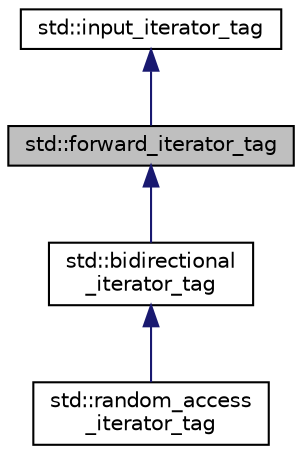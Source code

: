 digraph "std::forward_iterator_tag"
{
  edge [fontname="Helvetica",fontsize="10",labelfontname="Helvetica",labelfontsize="10"];
  node [fontname="Helvetica",fontsize="10",shape=record];
  Node1 [label="std::forward_iterator_tag",height=0.2,width=0.4,color="black", fillcolor="grey75", style="filled", fontcolor="black"];
  Node2 -> Node1 [dir="back",color="midnightblue",fontsize="10",style="solid",fontname="Helvetica"];
  Node2 [label="std::input_iterator_tag",height=0.2,width=0.4,color="black", fillcolor="white", style="filled",URL="$structstd_1_1input__iterator__tag.html",tooltip="Marking input iterators. "];
  Node1 -> Node3 [dir="back",color="midnightblue",fontsize="10",style="solid",fontname="Helvetica"];
  Node3 [label="std::bidirectional\l_iterator_tag",height=0.2,width=0.4,color="black", fillcolor="white", style="filled",URL="$structstd_1_1bidirectional__iterator__tag.html"];
  Node3 -> Node4 [dir="back",color="midnightblue",fontsize="10",style="solid",fontname="Helvetica"];
  Node4 [label="std::random_access\l_iterator_tag",height=0.2,width=0.4,color="black", fillcolor="white", style="filled",URL="$structstd_1_1random__access__iterator__tag.html"];
}
